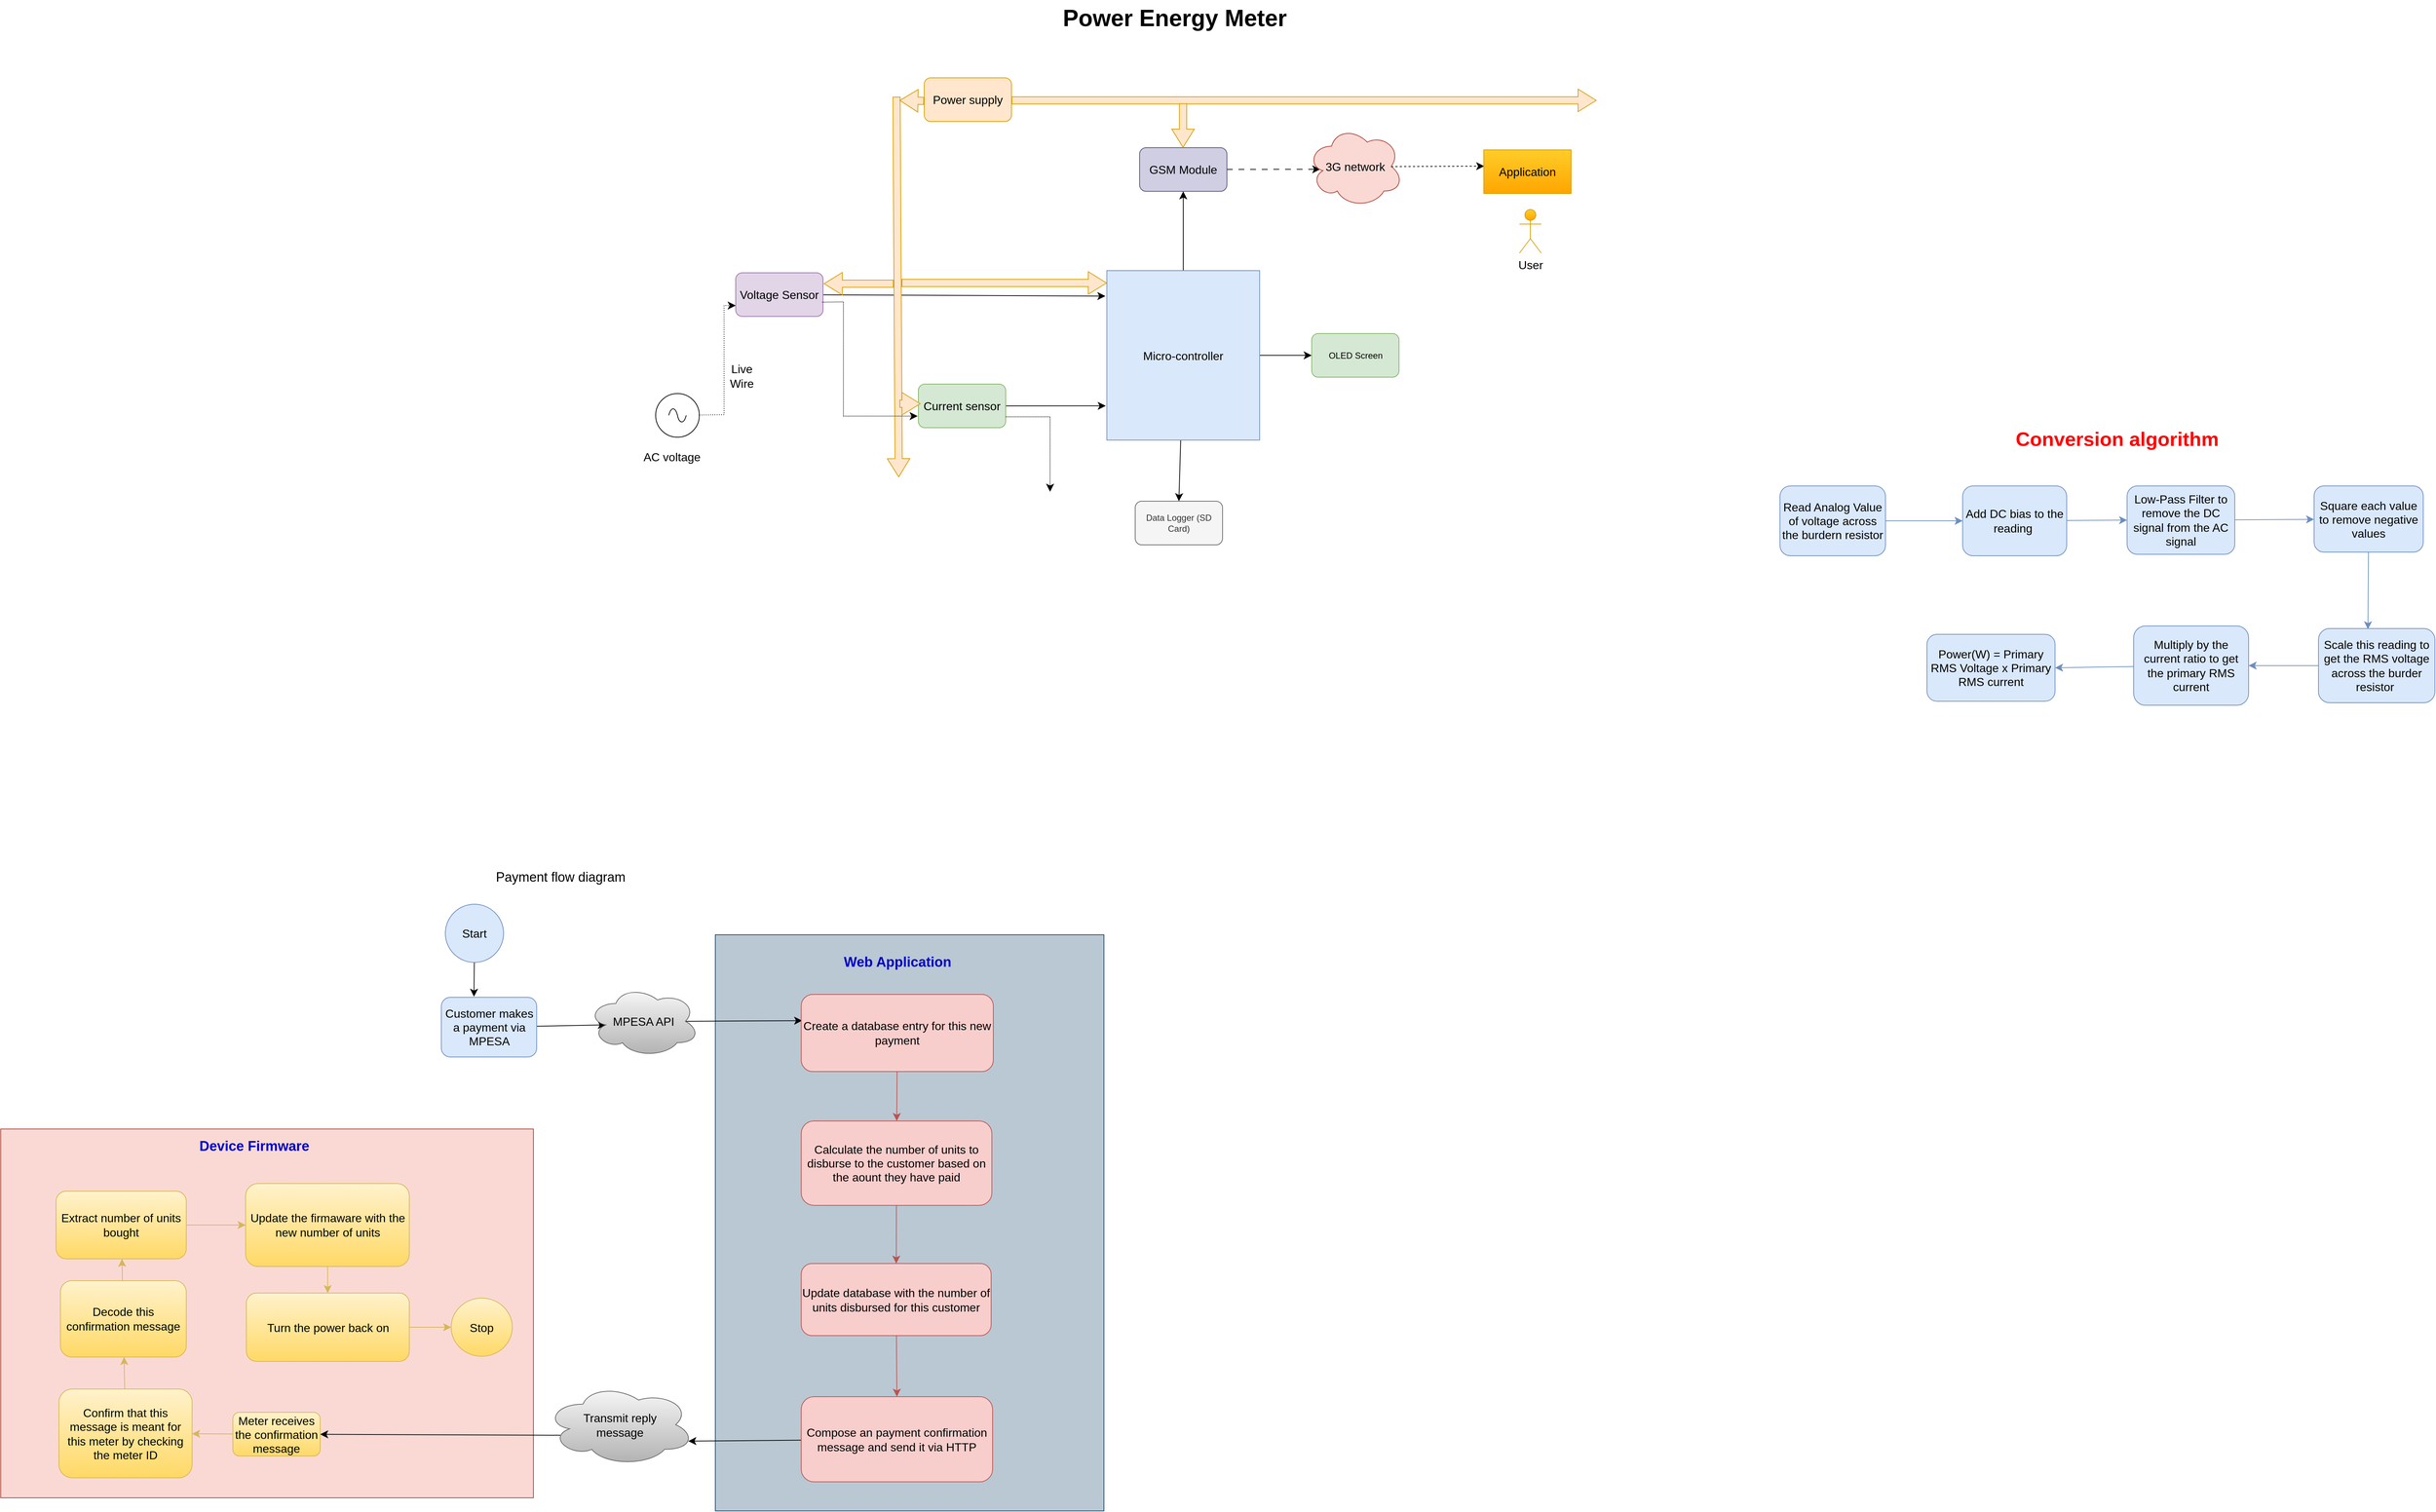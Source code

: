 <mxfile version="21.5.1" type="device">
  <diagram name="Page-1" id="AaUq_ZtWOVlTvAVf8FJu">
    <mxGraphModel dx="3171" dy="1414" grid="0" gridSize="10" guides="1" tooltips="1" connect="1" arrows="1" fold="1" page="0" pageScale="1" pageWidth="1654" pageHeight="1169" math="0" shadow="0">
      <root>
        <mxCell id="0" />
        <mxCell id="1" parent="0" />
        <mxCell id="z7cpHbuFiQcaJVe0481w-37" value="" style="whiteSpace=wrap;html=1;fontSize=16;fillColor=#fad9d5;strokeColor=#ae4132;" vertex="1" parent="1">
          <mxGeometry x="-1547" y="1273" width="732" height="507" as="geometry" />
        </mxCell>
        <mxCell id="z7cpHbuFiQcaJVe0481w-19" value="" style="whiteSpace=wrap;html=1;fontSize=16;fillColor=#bac8d3;strokeColor=#23445d;" vertex="1" parent="1">
          <mxGeometry x="-565" y="1006" width="534" height="792" as="geometry" />
        </mxCell>
        <mxCell id="3SbGRUDJCTW1QEdlGTZe-13" style="edgeStyle=none;curved=1;rounded=0;orthogonalLoop=1;jettySize=auto;html=1;entryX=0.5;entryY=1;entryDx=0;entryDy=0;fontSize=12;startSize=8;endSize=8;" parent="1" source="3SbGRUDJCTW1QEdlGTZe-1" target="3SbGRUDJCTW1QEdlGTZe-7" edge="1">
          <mxGeometry relative="1" as="geometry" />
        </mxCell>
        <mxCell id="3SbGRUDJCTW1QEdlGTZe-39" style="edgeStyle=none;shape=connector;rounded=0;orthogonalLoop=1;jettySize=auto;html=1;entryX=0;entryY=0.5;entryDx=0;entryDy=0;labelBackgroundColor=default;strokeColor=default;fontFamily=Helvetica;fontSize=12;fontColor=default;endArrow=classic;startSize=8;endSize=8;" parent="1" source="3SbGRUDJCTW1QEdlGTZe-1" target="3SbGRUDJCTW1QEdlGTZe-38" edge="1">
          <mxGeometry relative="1" as="geometry" />
        </mxCell>
        <mxCell id="3SbGRUDJCTW1QEdlGTZe-41" style="edgeStyle=none;shape=connector;rounded=0;orthogonalLoop=1;jettySize=auto;html=1;entryX=0.5;entryY=0;entryDx=0;entryDy=0;labelBackgroundColor=default;strokeColor=default;fontFamily=Helvetica;fontSize=12;fontColor=default;endArrow=classic;startSize=8;endSize=8;" parent="1" source="3SbGRUDJCTW1QEdlGTZe-1" target="3SbGRUDJCTW1QEdlGTZe-40" edge="1">
          <mxGeometry relative="1" as="geometry" />
        </mxCell>
        <mxCell id="3SbGRUDJCTW1QEdlGTZe-1" value="Micro-controller" style="whiteSpace=wrap;html=1;fontSize=16;fillColor=#dae8fc;strokeColor=#6c8ebf;" parent="1" vertex="1">
          <mxGeometry x="-27" y="93" width="210" height="233" as="geometry" />
        </mxCell>
        <mxCell id="3SbGRUDJCTW1QEdlGTZe-11" style="edgeStyle=none;curved=1;rounded=0;orthogonalLoop=1;jettySize=auto;html=1;fontSize=12;startSize=8;endSize=8;" parent="1" source="3SbGRUDJCTW1QEdlGTZe-3" edge="1">
          <mxGeometry relative="1" as="geometry">
            <mxPoint x="-29" y="128" as="targetPoint" />
          </mxGeometry>
        </mxCell>
        <mxCell id="3SbGRUDJCTW1QEdlGTZe-3" value="Voltage Sensor" style="rounded=1;whiteSpace=wrap;html=1;fontSize=16;fillColor=#e1d5e7;strokeColor=#9673a6;" parent="1" vertex="1">
          <mxGeometry x="-537" y="96" width="120" height="60" as="geometry" />
        </mxCell>
        <mxCell id="3SbGRUDJCTW1QEdlGTZe-12" style="edgeStyle=none;curved=1;rounded=0;orthogonalLoop=1;jettySize=auto;html=1;entryX=-0.007;entryY=0.798;entryDx=0;entryDy=0;entryPerimeter=0;fontSize=12;startSize=8;endSize=8;" parent="1" source="3SbGRUDJCTW1QEdlGTZe-5" target="3SbGRUDJCTW1QEdlGTZe-1" edge="1">
          <mxGeometry relative="1" as="geometry" />
        </mxCell>
        <mxCell id="3SbGRUDJCTW1QEdlGTZe-5" value="Current sensor" style="rounded=1;whiteSpace=wrap;html=1;fontSize=16;fillColor=#d5e8d4;strokeColor=#82b366;" parent="1" vertex="1">
          <mxGeometry x="-286" y="249" width="120" height="60" as="geometry" />
        </mxCell>
        <mxCell id="3SbGRUDJCTW1QEdlGTZe-6" value="Power supply" style="rounded=1;whiteSpace=wrap;html=1;fontSize=16;fillColor=#ffe6cc;strokeColor=#d79b00;" parent="1" vertex="1">
          <mxGeometry x="-278" y="-172" width="120" height="60" as="geometry" />
        </mxCell>
        <mxCell id="3SbGRUDJCTW1QEdlGTZe-14" style="edgeStyle=none;curved=1;rounded=0;orthogonalLoop=1;jettySize=auto;html=1;entryX=0.132;entryY=0.533;entryDx=0;entryDy=0;entryPerimeter=0;fontSize=12;startSize=8;endSize=8;dashed=1;dashPattern=8 8;" parent="1" source="3SbGRUDJCTW1QEdlGTZe-7" target="3SbGRUDJCTW1QEdlGTZe-8" edge="1">
          <mxGeometry relative="1" as="geometry" />
        </mxCell>
        <mxCell id="3SbGRUDJCTW1QEdlGTZe-7" value="GSM Module" style="rounded=1;whiteSpace=wrap;html=1;fontSize=16;fillColor=#d0cee2;strokeColor=#56517e;" parent="1" vertex="1">
          <mxGeometry x="18" y="-76" width="120" height="60" as="geometry" />
        </mxCell>
        <mxCell id="3SbGRUDJCTW1QEdlGTZe-15" style="edgeStyle=none;curved=1;rounded=0;orthogonalLoop=1;jettySize=auto;html=1;entryX=0.005;entryY=0.373;entryDx=0;entryDy=0;entryPerimeter=0;fontSize=12;startSize=8;endSize=8;exitX=0.875;exitY=0.5;exitDx=0;exitDy=0;exitPerimeter=0;dashed=1;" parent="1" source="3SbGRUDJCTW1QEdlGTZe-8" target="3SbGRUDJCTW1QEdlGTZe-9" edge="1">
          <mxGeometry relative="1" as="geometry" />
        </mxCell>
        <mxCell id="3SbGRUDJCTW1QEdlGTZe-8" value="3G network" style="ellipse;shape=cloud;whiteSpace=wrap;html=1;fontSize=16;fillColor=#fad9d5;strokeColor=#ae4132;" parent="1" vertex="1">
          <mxGeometry x="249" y="-106" width="131" height="112" as="geometry" />
        </mxCell>
        <mxCell id="3SbGRUDJCTW1QEdlGTZe-9" value="Application" style="whiteSpace=wrap;html=1;fontSize=16;fillColor=#ffcd28;gradientColor=#ffa500;strokeColor=#d79b00;" parent="1" vertex="1">
          <mxGeometry x="491" y="-73" width="120" height="60" as="geometry" />
        </mxCell>
        <mxCell id="3SbGRUDJCTW1QEdlGTZe-10" value="User" style="shape=umlActor;verticalLabelPosition=bottom;verticalAlign=top;html=1;outlineConnect=0;fontSize=16;fillColor=#ffcd28;gradientColor=#ffa500;strokeColor=#d79b00;" parent="1" vertex="1">
          <mxGeometry x="540" y="9" width="30" height="60" as="geometry" />
        </mxCell>
        <mxCell id="3SbGRUDJCTW1QEdlGTZe-18" value="" style="shape=flexArrow;endArrow=classic;html=1;rounded=0;fontSize=12;startSize=8;endSize=8;curved=1;fillColor=#ffe6cc;strokeColor=#d79b00;" parent="1" edge="1">
          <mxGeometry width="50" height="50" relative="1" as="geometry">
            <mxPoint x="-158" y="-141" as="sourcePoint" />
            <mxPoint x="646" y="-141" as="targetPoint" />
          </mxGeometry>
        </mxCell>
        <mxCell id="3SbGRUDJCTW1QEdlGTZe-19" value="" style="shape=flexArrow;endArrow=classic;html=1;rounded=0;fontSize=12;startSize=8;endSize=8;curved=1;fillColor=#ffe6cc;strokeColor=#d79b00;" parent="1" edge="1">
          <mxGeometry width="50" height="50" relative="1" as="geometry">
            <mxPoint x="-316" y="-146" as="sourcePoint" />
            <mxPoint x="-313" y="377" as="targetPoint" />
          </mxGeometry>
        </mxCell>
        <mxCell id="3SbGRUDJCTW1QEdlGTZe-20" value="" style="shape=flexArrow;endArrow=classic;html=1;rounded=0;fontSize=12;startSize=8;endSize=8;curved=1;fillColor=#ffe6cc;strokeColor=#d79b00;" parent="1" edge="1">
          <mxGeometry width="50" height="50" relative="1" as="geometry">
            <mxPoint x="-320" y="111" as="sourcePoint" />
            <mxPoint x="-416" y="111" as="targetPoint" />
          </mxGeometry>
        </mxCell>
        <mxCell id="3SbGRUDJCTW1QEdlGTZe-21" value="" style="shape=flexArrow;endArrow=classic;html=1;rounded=0;fontSize=12;startSize=8;endSize=8;curved=1;entryX=0;entryY=0.5;entryDx=0;entryDy=0;fillColor=#ffe6cc;strokeColor=#d79b00;" parent="1" edge="1">
          <mxGeometry width="50" height="50" relative="1" as="geometry">
            <mxPoint x="-312" y="276" as="sourcePoint" />
            <mxPoint x="-283" y="276" as="targetPoint" />
          </mxGeometry>
        </mxCell>
        <mxCell id="3SbGRUDJCTW1QEdlGTZe-24" value="" style="shape=flexArrow;endArrow=classic;html=1;rounded=0;fontSize=12;startSize=8;endSize=8;curved=1;exitX=-0.002;exitY=0.529;exitDx=0;exitDy=0;exitPerimeter=0;fillColor=#ffe6cc;strokeColor=#d79b00;" parent="1" source="3SbGRUDJCTW1QEdlGTZe-6" edge="1">
          <mxGeometry width="50" height="50" relative="1" as="geometry">
            <mxPoint x="-226" y="-60" as="sourcePoint" />
            <mxPoint x="-312" y="-141" as="targetPoint" />
          </mxGeometry>
        </mxCell>
        <mxCell id="3SbGRUDJCTW1QEdlGTZe-27" style="edgeStyle=none;rounded=0;orthogonalLoop=1;jettySize=auto;html=1;entryX=0;entryY=0.75;entryDx=0;entryDy=0;fontSize=12;startSize=8;endSize=8;dashed=1;dashPattern=1 2;" parent="1" source="3SbGRUDJCTW1QEdlGTZe-25" target="3SbGRUDJCTW1QEdlGTZe-3" edge="1">
          <mxGeometry relative="1" as="geometry">
            <Array as="points">
              <mxPoint x="-553" y="291" />
              <mxPoint x="-553" y="141" />
            </Array>
          </mxGeometry>
        </mxCell>
        <mxCell id="3SbGRUDJCTW1QEdlGTZe-25" value="" style="pointerEvents=1;verticalLabelPosition=bottom;shadow=0;dashed=0;align=center;html=1;verticalAlign=top;shape=mxgraph.electrical.signal_sources.source;aspect=fixed;points=[[0.5,0,0],[1,0.5,0],[0.5,1,0],[0,0.5,0]];elSignalType=ac;fontSize=16;" parent="1" vertex="1">
          <mxGeometry x="-647" y="262" width="60" height="60" as="geometry" />
        </mxCell>
        <mxCell id="3SbGRUDJCTW1QEdlGTZe-26" value="" style="edgeStyle=none;orthogonalLoop=1;jettySize=auto;html=1;rounded=0;fontSize=12;startSize=8;endSize=8;exitX=0.99;exitY=0.673;exitDx=0;exitDy=0;exitPerimeter=0;dashed=1;dashPattern=1 1;" parent="1" source="3SbGRUDJCTW1QEdlGTZe-3" edge="1">
          <mxGeometry width="140" relative="1" as="geometry">
            <mxPoint x="-365" y="293" as="sourcePoint" />
            <mxPoint x="-287" y="293" as="targetPoint" />
            <Array as="points">
              <mxPoint x="-389" y="136" />
              <mxPoint x="-389" y="293" />
            </Array>
          </mxGeometry>
        </mxCell>
        <mxCell id="3SbGRUDJCTW1QEdlGTZe-28" value="AC voltage" style="text;html=1;align=center;verticalAlign=middle;resizable=0;points=[];autosize=1;strokeColor=none;fillColor=none;fontSize=16;" parent="1" vertex="1">
          <mxGeometry x="-673" y="333" width="96" height="31" as="geometry" />
        </mxCell>
        <mxCell id="3SbGRUDJCTW1QEdlGTZe-29" value="Live&lt;br&gt;Wire" style="text;html=1;align=center;verticalAlign=middle;resizable=0;points=[];autosize=1;strokeColor=none;fillColor=none;fontSize=16;" parent="1" vertex="1">
          <mxGeometry x="-555" y="213" width="51" height="50" as="geometry" />
        </mxCell>
        <mxCell id="3SbGRUDJCTW1QEdlGTZe-30" value="&lt;b&gt;&lt;font style=&quot;font-size: 32px;&quot;&gt;Power Energy Meter&lt;/font&gt;&lt;/b&gt;" style="text;html=1;align=center;verticalAlign=middle;resizable=0;points=[];autosize=1;strokeColor=none;fillColor=none;fontSize=16;" parent="1" vertex="1">
          <mxGeometry x="-97" y="-279" width="326" height="50" as="geometry" />
        </mxCell>
        <mxCell id="3SbGRUDJCTW1QEdlGTZe-32" value="" style="edgeStyle=none;orthogonalLoop=1;jettySize=auto;html=1;rounded=0;fontSize=12;startSize=8;endSize=8;exitX=1;exitY=0.75;exitDx=0;exitDy=0;dashed=1;dashPattern=1 1;" parent="1" source="3SbGRUDJCTW1QEdlGTZe-5" edge="1">
          <mxGeometry width="140" relative="1" as="geometry">
            <mxPoint x="-226" y="329" as="sourcePoint" />
            <mxPoint x="-105" y="397" as="targetPoint" />
            <Array as="points">
              <mxPoint x="-105" y="294" />
            </Array>
          </mxGeometry>
        </mxCell>
        <mxCell id="3SbGRUDJCTW1QEdlGTZe-33" value="" style="shape=flexArrow;endArrow=classic;html=1;rounded=0;labelBackgroundColor=default;strokeColor=#d79b00;fontFamily=Helvetica;fontSize=12;fontColor=default;startSize=8;endSize=8;entryX=0;entryY=0.073;entryDx=0;entryDy=0;entryPerimeter=0;fillColor=#ffe6cc;" parent="1" target="3SbGRUDJCTW1QEdlGTZe-1" edge="1">
          <mxGeometry width="50" height="50" relative="1" as="geometry">
            <mxPoint x="-309" y="110" as="sourcePoint" />
            <mxPoint x="-29" y="114" as="targetPoint" />
          </mxGeometry>
        </mxCell>
        <mxCell id="3SbGRUDJCTW1QEdlGTZe-34" value="" style="shape=flexArrow;endArrow=classic;html=1;rounded=0;labelBackgroundColor=default;strokeColor=#d79b00;fontFamily=Helvetica;fontSize=12;fontColor=default;startSize=8;endSize=8;entryX=0.458;entryY=-0.002;entryDx=0;entryDy=0;entryPerimeter=0;fillColor=#ffe6cc;" parent="1" edge="1">
          <mxGeometry width="50" height="50" relative="1" as="geometry">
            <mxPoint x="77.75" y="-136.88" as="sourcePoint" />
            <mxPoint x="77.71" y="-76" as="targetPoint" />
          </mxGeometry>
        </mxCell>
        <mxCell id="3SbGRUDJCTW1QEdlGTZe-38" value="OLED Screen" style="rounded=1;whiteSpace=wrap;html=1;fontFamily=Helvetica;fontSize=12;fillColor=#d5e8d4;strokeColor=#82b366;" parent="1" vertex="1">
          <mxGeometry x="254.5" y="179.5" width="120" height="60" as="geometry" />
        </mxCell>
        <mxCell id="3SbGRUDJCTW1QEdlGTZe-40" value="Data Logger (SD Card)" style="rounded=1;whiteSpace=wrap;html=1;fontFamily=Helvetica;fontSize=12;fontColor=#333333;fillColor=#f5f5f5;strokeColor=#666666;" parent="1" vertex="1">
          <mxGeometry x="12" y="410" width="120" height="60" as="geometry" />
        </mxCell>
        <mxCell id="ua16fLV8MAHk03jjQN-O-9" style="edgeStyle=none;curved=1;rounded=0;orthogonalLoop=1;jettySize=auto;html=1;entryX=0;entryY=0.5;entryDx=0;entryDy=0;fontSize=12;startSize=8;endSize=8;fillColor=#dae8fc;strokeColor=#6c8ebf;" parent="1" source="ua16fLV8MAHk03jjQN-O-1" target="ua16fLV8MAHk03jjQN-O-2" edge="1">
          <mxGeometry relative="1" as="geometry" />
        </mxCell>
        <mxCell id="ua16fLV8MAHk03jjQN-O-1" value="Read Analog Value of voltage across the burdern resistor&lt;br&gt;" style="rounded=1;whiteSpace=wrap;html=1;fontSize=16;fillColor=#dae8fc;strokeColor=#6c8ebf;" parent="1" vertex="1">
          <mxGeometry x="898" y="389" width="145" height="96" as="geometry" />
        </mxCell>
        <mxCell id="ua16fLV8MAHk03jjQN-O-10" style="edgeStyle=none;curved=1;rounded=0;orthogonalLoop=1;jettySize=auto;html=1;entryX=0;entryY=0.5;entryDx=0;entryDy=0;fontSize=12;startSize=8;endSize=8;fillColor=#dae8fc;strokeColor=#6c8ebf;" parent="1" source="ua16fLV8MAHk03jjQN-O-2" target="ua16fLV8MAHk03jjQN-O-3" edge="1">
          <mxGeometry relative="1" as="geometry" />
        </mxCell>
        <mxCell id="ua16fLV8MAHk03jjQN-O-2" value="Add DC bias to the reading&amp;nbsp;" style="rounded=1;whiteSpace=wrap;html=1;fontSize=16;fillColor=#dae8fc;strokeColor=#6c8ebf;" parent="1" vertex="1">
          <mxGeometry x="1149" y="389" width="143" height="96" as="geometry" />
        </mxCell>
        <mxCell id="ua16fLV8MAHk03jjQN-O-11" style="edgeStyle=none;curved=1;rounded=0;orthogonalLoop=1;jettySize=auto;html=1;fontSize=12;startSize=8;endSize=8;fillColor=#dae8fc;strokeColor=#6c8ebf;" parent="1" source="ua16fLV8MAHk03jjQN-O-3" target="ua16fLV8MAHk03jjQN-O-4" edge="1">
          <mxGeometry relative="1" as="geometry" />
        </mxCell>
        <mxCell id="ua16fLV8MAHk03jjQN-O-3" value="Low-Pass Filter to remove the DC signal from the AC signal" style="rounded=1;whiteSpace=wrap;html=1;fontSize=16;fillColor=#dae8fc;strokeColor=#6c8ebf;" parent="1" vertex="1">
          <mxGeometry x="1375" y="389" width="148" height="94" as="geometry" />
        </mxCell>
        <mxCell id="ua16fLV8MAHk03jjQN-O-12" style="edgeStyle=none;curved=1;rounded=0;orthogonalLoop=1;jettySize=auto;html=1;entryX=0.425;entryY=0.01;entryDx=0;entryDy=0;entryPerimeter=0;fontSize=12;startSize=8;endSize=8;fillColor=#dae8fc;strokeColor=#6c8ebf;" parent="1" source="ua16fLV8MAHk03jjQN-O-4" target="ua16fLV8MAHk03jjQN-O-5" edge="1">
          <mxGeometry relative="1" as="geometry" />
        </mxCell>
        <mxCell id="ua16fLV8MAHk03jjQN-O-4" value="Square each value to remove negative values" style="rounded=1;whiteSpace=wrap;html=1;fontSize=16;fillColor=#dae8fc;strokeColor=#6c8ebf;" parent="1" vertex="1">
          <mxGeometry x="1632" y="389" width="150" height="91" as="geometry" />
        </mxCell>
        <mxCell id="ua16fLV8MAHk03jjQN-O-13" style="edgeStyle=none;curved=1;rounded=0;orthogonalLoop=1;jettySize=auto;html=1;entryX=1;entryY=0.5;entryDx=0;entryDy=0;fontSize=12;startSize=8;endSize=8;fillColor=#dae8fc;strokeColor=#6c8ebf;" parent="1" source="ua16fLV8MAHk03jjQN-O-5" target="ua16fLV8MAHk03jjQN-O-6" edge="1">
          <mxGeometry relative="1" as="geometry" />
        </mxCell>
        <mxCell id="ua16fLV8MAHk03jjQN-O-5" value="Scale this reading to get the RMS voltage across the burder resistor&amp;nbsp;" style="rounded=1;whiteSpace=wrap;html=1;fontSize=16;fillColor=#dae8fc;strokeColor=#6c8ebf;" parent="1" vertex="1">
          <mxGeometry x="1638" y="585" width="160" height="102" as="geometry" />
        </mxCell>
        <mxCell id="ua16fLV8MAHk03jjQN-O-14" style="edgeStyle=none;curved=1;rounded=0;orthogonalLoop=1;jettySize=auto;html=1;entryX=1;entryY=0.5;entryDx=0;entryDy=0;fontSize=12;startSize=8;endSize=8;fillColor=#dae8fc;strokeColor=#6c8ebf;" parent="1" source="ua16fLV8MAHk03jjQN-O-6" target="ua16fLV8MAHk03jjQN-O-8" edge="1">
          <mxGeometry relative="1" as="geometry" />
        </mxCell>
        <mxCell id="ua16fLV8MAHk03jjQN-O-6" value="Multiply by the current ratio to get the primary RMS current" style="rounded=1;whiteSpace=wrap;html=1;fontSize=16;fillColor=#dae8fc;strokeColor=#6c8ebf;" parent="1" vertex="1">
          <mxGeometry x="1384" y="581.5" width="158" height="109" as="geometry" />
        </mxCell>
        <mxCell id="ua16fLV8MAHk03jjQN-O-8" value="Power(W) = Primary RMS Voltage x Primary RMS current" style="rounded=1;whiteSpace=wrap;html=1;fontSize=16;fillColor=#dae8fc;strokeColor=#6c8ebf;" parent="1" vertex="1">
          <mxGeometry x="1100" y="593" width="176" height="92" as="geometry" />
        </mxCell>
        <mxCell id="ua16fLV8MAHk03jjQN-O-15" value="&lt;b&gt;&lt;font color=&quot;#ff0000&quot; style=&quot;font-size: 27px;&quot;&gt;Conversion algorithm&lt;/font&gt;&lt;/b&gt;" style="text;html=1;align=center;verticalAlign=middle;resizable=0;points=[];autosize=1;strokeColor=none;fillColor=none;fontSize=16;" parent="1" vertex="1">
          <mxGeometry x="1212" y="303" width="297" height="44" as="geometry" />
        </mxCell>
        <mxCell id="z7cpHbuFiQcaJVe0481w-1" value="&lt;font style=&quot;font-size: 18px;&quot;&gt;Payment flow diagram&lt;/font&gt;" style="text;html=1;align=center;verticalAlign=middle;resizable=0;points=[];autosize=1;strokeColor=none;fillColor=none;fontSize=16;strokeWidth=2;perimeterSpacing=4;" vertex="1" parent="1">
          <mxGeometry x="-876" y="910" width="196" height="34" as="geometry" />
        </mxCell>
        <mxCell id="z7cpHbuFiQcaJVe0481w-17" style="edgeStyle=none;curved=1;rounded=0;orthogonalLoop=1;jettySize=auto;html=1;entryX=0.16;entryY=0.55;entryDx=0;entryDy=0;entryPerimeter=0;fontSize=12;startSize=8;endSize=8;" edge="1" parent="1" source="z7cpHbuFiQcaJVe0481w-2" target="z7cpHbuFiQcaJVe0481w-4">
          <mxGeometry relative="1" as="geometry" />
        </mxCell>
        <mxCell id="z7cpHbuFiQcaJVe0481w-2" value="Customer makes a payment via MPESA" style="rounded=1;whiteSpace=wrap;html=1;fontSize=16;fillColor=#dae8fc;strokeColor=#6c8ebf;" vertex="1" parent="1">
          <mxGeometry x="-941.5" y="1092" width="131" height="82" as="geometry" />
        </mxCell>
        <mxCell id="z7cpHbuFiQcaJVe0481w-21" style="edgeStyle=none;curved=1;rounded=0;orthogonalLoop=1;jettySize=auto;html=1;entryX=0.342;entryY=-0.01;entryDx=0;entryDy=0;entryPerimeter=0;fontSize=12;startSize=8;endSize=8;" edge="1" parent="1" source="z7cpHbuFiQcaJVe0481w-3" target="z7cpHbuFiQcaJVe0481w-2">
          <mxGeometry relative="1" as="geometry" />
        </mxCell>
        <mxCell id="z7cpHbuFiQcaJVe0481w-3" value="Start" style="ellipse;whiteSpace=wrap;html=1;fontSize=16;fillColor=#dae8fc;strokeColor=#6c8ebf;" vertex="1" parent="1">
          <mxGeometry x="-936" y="964" width="80" height="80" as="geometry" />
        </mxCell>
        <mxCell id="z7cpHbuFiQcaJVe0481w-16" style="edgeStyle=none;curved=1;rounded=0;orthogonalLoop=1;jettySize=auto;html=1;entryX=0.005;entryY=0.34;entryDx=0;entryDy=0;entryPerimeter=0;fontSize=12;startSize=8;endSize=8;exitX=0.875;exitY=0.5;exitDx=0;exitDy=0;exitPerimeter=0;" edge="1" parent="1" source="z7cpHbuFiQcaJVe0481w-4" target="z7cpHbuFiQcaJVe0481w-5">
          <mxGeometry relative="1" as="geometry" />
        </mxCell>
        <mxCell id="z7cpHbuFiQcaJVe0481w-4" value="MPESA API" style="ellipse;shape=cloud;whiteSpace=wrap;html=1;fontSize=16;fillColor=#f5f5f5;strokeColor=#666666;gradientColor=#b3b3b3;" vertex="1" parent="1">
          <mxGeometry x="-740" y="1076" width="153" height="98" as="geometry" />
        </mxCell>
        <mxCell id="z7cpHbuFiQcaJVe0481w-10" style="edgeStyle=none;curved=1;rounded=0;orthogonalLoop=1;jettySize=auto;html=1;fontSize=12;startSize=8;endSize=8;fillColor=#f8cecc;strokeColor=#b85450;" edge="1" parent="1" source="z7cpHbuFiQcaJVe0481w-5" target="z7cpHbuFiQcaJVe0481w-6">
          <mxGeometry relative="1" as="geometry" />
        </mxCell>
        <mxCell id="z7cpHbuFiQcaJVe0481w-5" value="Create a database entry for this new payment" style="rounded=1;whiteSpace=wrap;html=1;fontSize=16;fillColor=#f8cecc;strokeColor=#b85450;" vertex="1" parent="1">
          <mxGeometry x="-447" y="1088" width="264" height="106" as="geometry" />
        </mxCell>
        <mxCell id="z7cpHbuFiQcaJVe0481w-12" style="edgeStyle=none;curved=1;rounded=0;orthogonalLoop=1;jettySize=auto;html=1;fontSize=12;startSize=8;endSize=8;fillColor=#f8cecc;strokeColor=#b85450;" edge="1" parent="1" source="z7cpHbuFiQcaJVe0481w-6" target="z7cpHbuFiQcaJVe0481w-7">
          <mxGeometry relative="1" as="geometry" />
        </mxCell>
        <mxCell id="z7cpHbuFiQcaJVe0481w-6" value="Calculate the number of units to disburse to the customer based on the aount they have paid&lt;br&gt;" style="rounded=1;whiteSpace=wrap;html=1;fontSize=16;fillColor=#f8cecc;strokeColor=#b85450;" vertex="1" parent="1">
          <mxGeometry x="-447" y="1262" width="262" height="116" as="geometry" />
        </mxCell>
        <mxCell id="z7cpHbuFiQcaJVe0481w-13" style="edgeStyle=none;curved=1;rounded=0;orthogonalLoop=1;jettySize=auto;html=1;entryX=0.5;entryY=0;entryDx=0;entryDy=0;fontSize=12;startSize=8;endSize=8;fillColor=#f8cecc;strokeColor=#b85450;" edge="1" parent="1" source="z7cpHbuFiQcaJVe0481w-7" target="z7cpHbuFiQcaJVe0481w-8">
          <mxGeometry relative="1" as="geometry" />
        </mxCell>
        <mxCell id="z7cpHbuFiQcaJVe0481w-7" value="Update database with the number of units disbursed for this customer" style="rounded=1;whiteSpace=wrap;html=1;fontSize=16;fillColor=#f8cecc;strokeColor=#b85450;" vertex="1" parent="1">
          <mxGeometry x="-447" y="1458" width="261" height="99" as="geometry" />
        </mxCell>
        <mxCell id="z7cpHbuFiQcaJVe0481w-15" style="edgeStyle=none;curved=1;rounded=0;orthogonalLoop=1;jettySize=auto;html=1;entryX=0.96;entryY=0.7;entryDx=0;entryDy=0;entryPerimeter=0;fontSize=12;startSize=8;endSize=8;" edge="1" parent="1" source="z7cpHbuFiQcaJVe0481w-8" target="z7cpHbuFiQcaJVe0481w-9">
          <mxGeometry relative="1" as="geometry" />
        </mxCell>
        <mxCell id="z7cpHbuFiQcaJVe0481w-8" value="Compose an payment confirmation message and send it via HTTP" style="rounded=1;whiteSpace=wrap;html=1;fontSize=16;fillColor=#f8cecc;strokeColor=#b85450;" vertex="1" parent="1">
          <mxGeometry x="-447" y="1641" width="263" height="117" as="geometry" />
        </mxCell>
        <mxCell id="z7cpHbuFiQcaJVe0481w-27" value="" style="edgeStyle=none;curved=1;rounded=0;orthogonalLoop=1;jettySize=auto;html=1;fontSize=12;startSize=8;endSize=8;exitX=0.098;exitY=0.628;exitDx=0;exitDy=0;exitPerimeter=0;" edge="1" parent="1" source="z7cpHbuFiQcaJVe0481w-9" target="z7cpHbuFiQcaJVe0481w-22">
          <mxGeometry relative="1" as="geometry">
            <mxPoint x="-838.524" y="1698.28" as="sourcePoint" />
          </mxGeometry>
        </mxCell>
        <mxCell id="z7cpHbuFiQcaJVe0481w-9" value="Transmit reply &lt;br&gt;message" style="ellipse;shape=cloud;whiteSpace=wrap;html=1;fontSize=16;fillColor=#f5f5f5;strokeColor=#666666;gradientColor=#b3b3b3;" vertex="1" parent="1">
          <mxGeometry x="-798" y="1623" width="204" height="113" as="geometry" />
        </mxCell>
        <mxCell id="z7cpHbuFiQcaJVe0481w-20" value="&lt;font color=&quot;#0000cc&quot; style=&quot;font-size: 19px;&quot;&gt;&lt;b style=&quot;&quot;&gt;Web Application&lt;/b&gt;&lt;/font&gt;" style="text;html=1;align=center;verticalAlign=middle;resizable=0;points=[];autosize=1;strokeColor=none;fillColor=none;fontSize=16;" vertex="1" parent="1">
          <mxGeometry x="-398.5" y="1026" width="166" height="35" as="geometry" />
        </mxCell>
        <mxCell id="z7cpHbuFiQcaJVe0481w-28" value="" style="edgeStyle=none;curved=1;rounded=0;orthogonalLoop=1;jettySize=auto;html=1;fontSize=12;startSize=8;endSize=8;fillColor=#fff2cc;gradientColor=#ffd966;strokeColor=#d6b656;" edge="1" parent="1" source="z7cpHbuFiQcaJVe0481w-22" target="z7cpHbuFiQcaJVe0481w-26">
          <mxGeometry relative="1" as="geometry" />
        </mxCell>
        <mxCell id="z7cpHbuFiQcaJVe0481w-22" value="Meter receives the confirmation message" style="rounded=1;whiteSpace=wrap;html=1;fontSize=16;fillColor=#fff2cc;gradientColor=#ffd966;strokeColor=#d6b656;" vertex="1" parent="1">
          <mxGeometry x="-1228" y="1662.5" width="120" height="60" as="geometry" />
        </mxCell>
        <mxCell id="z7cpHbuFiQcaJVe0481w-30" value="" style="edgeStyle=none;curved=1;rounded=0;orthogonalLoop=1;jettySize=auto;html=1;fontSize=12;startSize=8;endSize=8;fillColor=#fff2cc;strokeColor=#d6b656;gradientColor=#ffd966;" edge="1" parent="1" source="z7cpHbuFiQcaJVe0481w-23" target="z7cpHbuFiQcaJVe0481w-24">
          <mxGeometry relative="1" as="geometry" />
        </mxCell>
        <mxCell id="z7cpHbuFiQcaJVe0481w-23" value="Decode this confirmation message" style="rounded=1;whiteSpace=wrap;html=1;fontSize=16;fillColor=#fff2cc;strokeColor=#d6b656;gradientColor=#ffd966;" vertex="1" parent="1">
          <mxGeometry x="-1465" y="1481.5" width="173" height="105" as="geometry" />
        </mxCell>
        <mxCell id="z7cpHbuFiQcaJVe0481w-34" value="" style="edgeStyle=none;curved=1;rounded=0;orthogonalLoop=1;jettySize=auto;html=1;fontSize=12;startSize=8;endSize=8;fillColor=#fff2cc;strokeColor=#d6b656;gradientColor=#ffd966;" edge="1" parent="1" source="z7cpHbuFiQcaJVe0481w-24" target="z7cpHbuFiQcaJVe0481w-31">
          <mxGeometry relative="1" as="geometry" />
        </mxCell>
        <mxCell id="z7cpHbuFiQcaJVe0481w-24" value="Extract number of units bought" style="rounded=1;whiteSpace=wrap;html=1;fontSize=16;fillColor=#fff2cc;strokeColor=#d6b656;gradientColor=#ffd966;" vertex="1" parent="1">
          <mxGeometry x="-1471" y="1358.5" width="179" height="93" as="geometry" />
        </mxCell>
        <mxCell id="z7cpHbuFiQcaJVe0481w-29" value="" style="edgeStyle=none;curved=1;rounded=0;orthogonalLoop=1;jettySize=auto;html=1;fontSize=12;startSize=8;endSize=8;fillColor=#fff2cc;gradientColor=#ffd966;strokeColor=#d6b656;" edge="1" parent="1" source="z7cpHbuFiQcaJVe0481w-26" target="z7cpHbuFiQcaJVe0481w-23">
          <mxGeometry relative="1" as="geometry" />
        </mxCell>
        <mxCell id="z7cpHbuFiQcaJVe0481w-26" value="Confirm that this message is meant for this meter by checking the meter ID" style="rounded=1;whiteSpace=wrap;html=1;fontSize=16;fillColor=#fff2cc;gradientColor=#ffd966;strokeColor=#d6b656;" vertex="1" parent="1">
          <mxGeometry x="-1467" y="1630.5" width="183" height="122" as="geometry" />
        </mxCell>
        <mxCell id="z7cpHbuFiQcaJVe0481w-35" value="" style="edgeStyle=none;curved=1;rounded=0;orthogonalLoop=1;jettySize=auto;html=1;fontSize=12;startSize=8;endSize=8;fillColor=#fff2cc;strokeColor=#d6b656;gradientColor=#ffd966;" edge="1" parent="1" source="z7cpHbuFiQcaJVe0481w-31" target="z7cpHbuFiQcaJVe0481w-32">
          <mxGeometry relative="1" as="geometry" />
        </mxCell>
        <mxCell id="z7cpHbuFiQcaJVe0481w-31" value="Update the firmaware with the new number of units" style="rounded=1;whiteSpace=wrap;html=1;fontSize=16;fillColor=#fff2cc;strokeColor=#d6b656;gradientColor=#ffd966;" vertex="1" parent="1">
          <mxGeometry x="-1210.5" y="1348" width="225" height="114" as="geometry" />
        </mxCell>
        <mxCell id="z7cpHbuFiQcaJVe0481w-36" value="" style="edgeStyle=none;curved=1;rounded=0;orthogonalLoop=1;jettySize=auto;html=1;fontSize=12;startSize=8;endSize=8;fillColor=#fff2cc;strokeColor=#d6b656;gradientColor=#ffd966;" edge="1" parent="1" source="z7cpHbuFiQcaJVe0481w-32" target="z7cpHbuFiQcaJVe0481w-33">
          <mxGeometry relative="1" as="geometry" />
        </mxCell>
        <mxCell id="z7cpHbuFiQcaJVe0481w-32" value="Turn the power back on" style="rounded=1;whiteSpace=wrap;html=1;fontSize=16;fillColor=#fff2cc;strokeColor=#d6b656;gradientColor=#ffd966;" vertex="1" parent="1">
          <mxGeometry x="-1209.5" y="1498.5" width="224" height="94" as="geometry" />
        </mxCell>
        <mxCell id="z7cpHbuFiQcaJVe0481w-33" value="Stop" style="ellipse;whiteSpace=wrap;html=1;fontSize=16;fillColor=#fff2cc;strokeColor=#d6b656;gradientColor=#ffd966;" vertex="1" parent="1">
          <mxGeometry x="-928" y="1505.5" width="84" height="80" as="geometry" />
        </mxCell>
        <mxCell id="z7cpHbuFiQcaJVe0481w-38" value="&lt;font color=&quot;#0000cc&quot;&gt;&lt;span style=&quot;font-size: 19px;&quot;&gt;&lt;b&gt;Device Firmware&lt;/b&gt;&lt;/span&gt;&lt;/font&gt;" style="text;html=1;align=center;verticalAlign=middle;resizable=0;points=[];autosize=1;strokeColor=none;fillColor=none;fontSize=16;" vertex="1" parent="1">
          <mxGeometry x="-1284" y="1279" width="169" height="35" as="geometry" />
        </mxCell>
      </root>
    </mxGraphModel>
  </diagram>
</mxfile>
